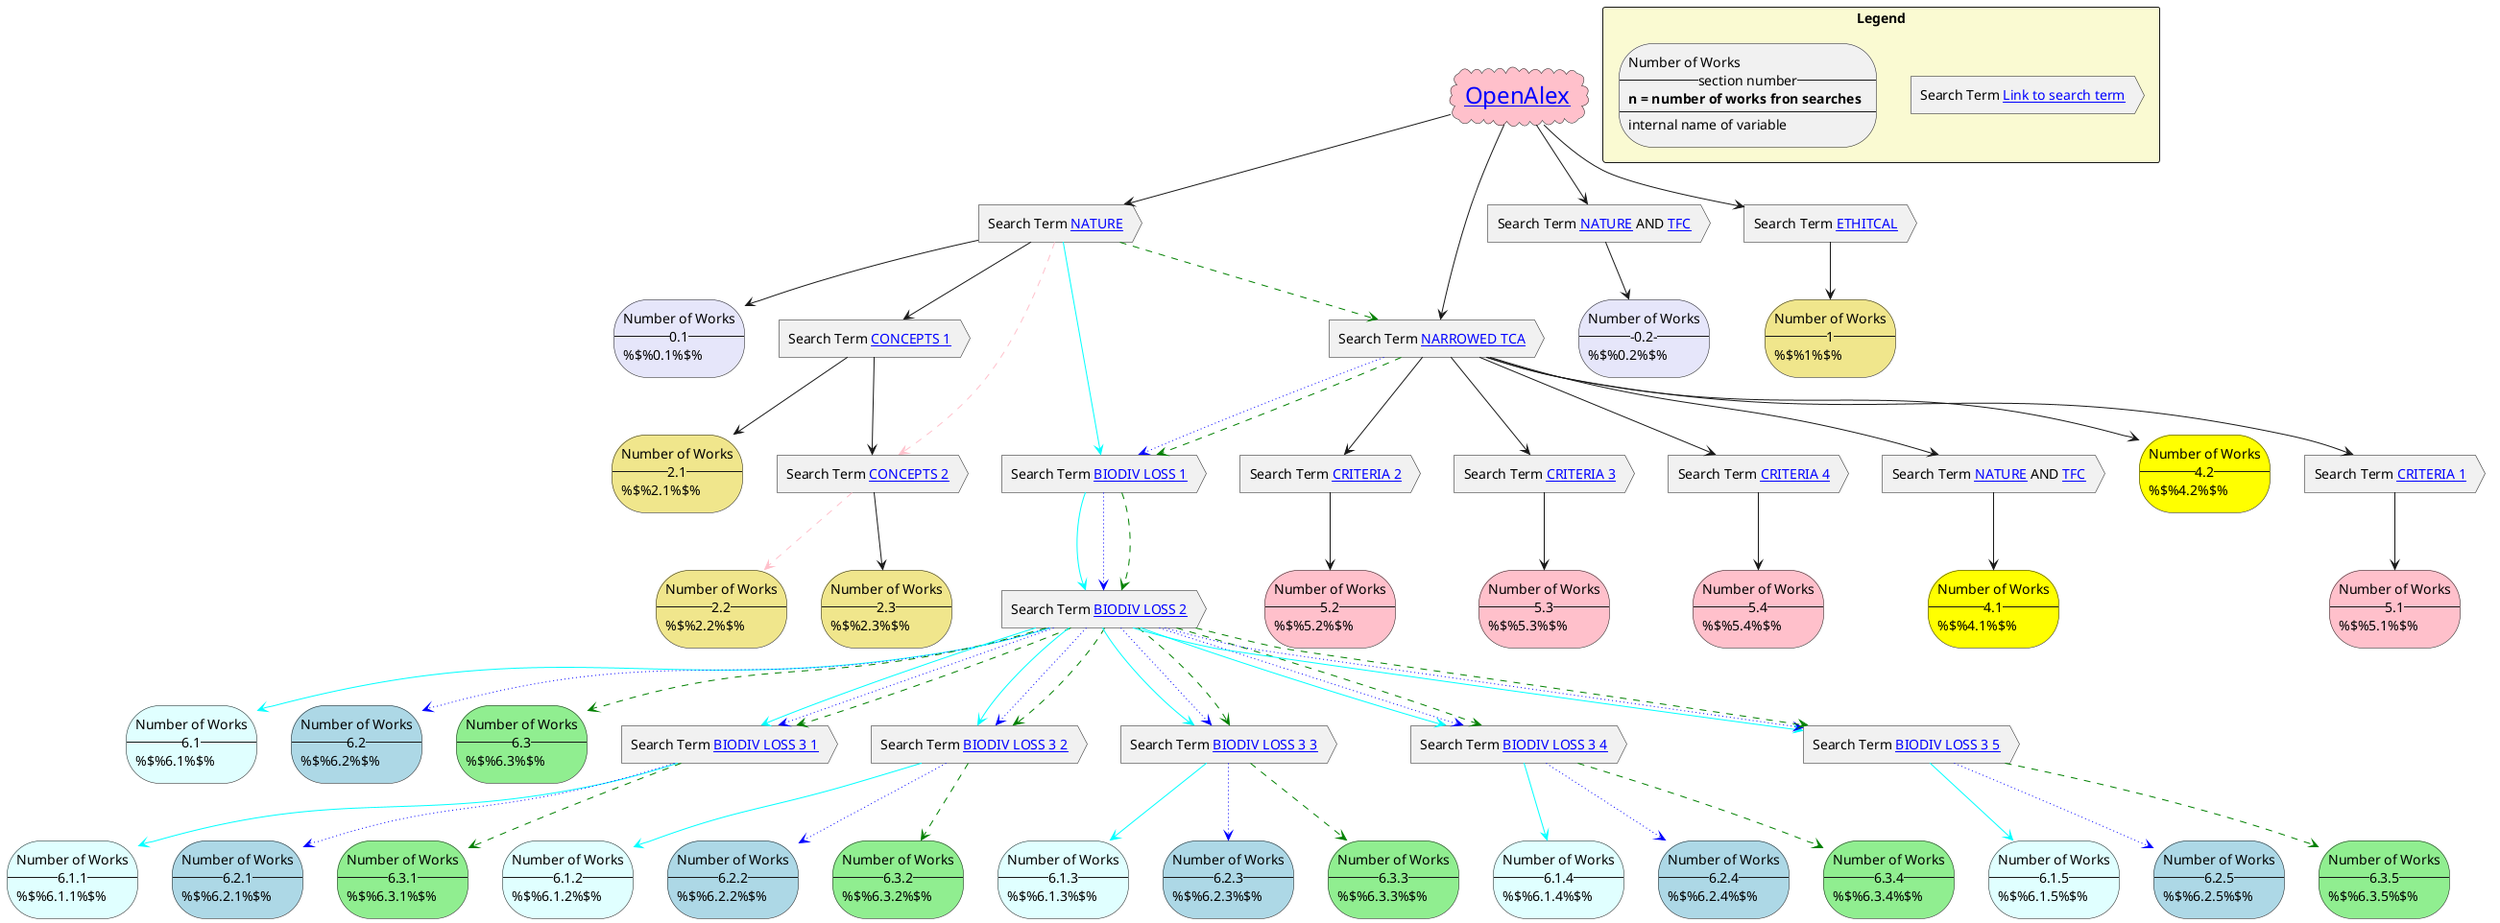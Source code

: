 @startuml Ch 1 evidence causes

' Ch 1 evidence causes
cloud "<size:24>[[https://openalex.org OpenAlex]]" as openalex #pink

' part 0
action "Search Term [[https://github.com/IPBES-Data/IPBES_TCA_Corpus/raw/DMR_final/tca_corpus/input/search%20terms/nature.txt NATURE]]" as ch1_nature
storage "Number of Works\n--0.1--\n%$%0.1%$%" as ch1_nature_count #Lavender
'
openalex --> ch1_nature
ch1_nature --> ch1_nature_count


action "Search Term [[https://github.com/IPBES-Data/IPBES_TCA_Corpus/raw/DMR_final/tca_corpus/input/search%20terms/nature.txt NATURE]] AND [[https://github.com/IPBES-Data/IPBES_TCA_Corpus/raw/DMR_final/tca_corpus/input/search%20terms/tfc.txt TFC]]" as ch1_tfc
storage "Number of Works\n---0.2---\n%$%0.2%$%" as ch1_tfc_count #Lavender
'
openalex --> ch1_tfc
ch1_tfc --> ch1_tfc_count


action "Search Term [[https://github.com/IPBES-Data/IPBES_TCA_Corpus/raw/DMR_final/tca_corpus/input/search%20terms/nature.txt NATURE]] AND [[https://github.com/IPBES-Data/IPBES_TCA_Corpus/raw/DMR_final/tca_corpus/input/search%20terms/tfc.txt TFC]]" as ch1_tca
' storage "Number of Works\n---0.3---" as ch1_tfc_count #Lavender
'
' openalex --> ch1_tca
' ch1_tfc --> ch1_tfc_count


' part 1
action "Search Term [[https://github.com/IPBES-Data/IPBES_TCA_Corpus/raw/DMR_final/ch1_evidence_causes/input/ethical.txt ETHITCAL]]" as ch1_ethical
storage "Number of Works\n--1--\n%$%1%$%" as ch1_ethical_count #Khaki
'
openalex --> ch1_ethical
ch1_ethical --> ch1_ethical_count

' part 2
action "Search Term [[https://github.com/IPBES-Data/IPBES_TCA_Corpus/raw/DMR_final/ch1_evidence_causes/input/concepts_1.txt CONCEPTS 1]]" as ch1_concepts_1
ch1_nature --> ch1_concepts_1
storage "Number of Works\n--2.1--\n%$%2.1%$%" as ch1_concepts_1_count #Khaki
ch1_concepts_1 --> ch1_concepts_1_count

action "Search Term [[https://github.com/IPBES-Data/IPBES_TCA_Corpus/raw/DMR_final/ch1_evidence_causes/input/concepts_2.txt CONCEPTS 2]]" as ch1_concepts_2
ch1_nature --> ch1_concepts_2 #pink;line.dashed
storage "Number of Works\n--2.2--\n%$%2.2%$%" as ch1_concepts_2_count #Khaki
ch1_concepts_2 --> ch1_concepts_2_count #pink;line.dashed

action "Search Term [[https://github.com/IPBES-Data/IPBES_TCA_Corpus/raw/DMR_final/ch1_evidence_causes/input/concepts_2.txt CONCEPTS 2]]" as ch1_concepts_2
ch1_concepts_1 --> ch1_concepts_2
storage "Number of Works\n--2.3--\n%$%2.3%$%" as ch1_concepts_1_concepts_2_count #Khaki
ch1_concepts_2 --> ch1_concepts_1_concepts_2_count


' part 4
action "Search Term [[https://github.com/IPBES-Data/IPBES_TCA_Corpus/raw/DMR_final/ch1_evidence_causes/input/narrowed_tca.txt NARROWED TCA]]" as ch1_narrowed_tca
'
openalex --> ch1_narrowed_tca
ch1_narrowed_tca --> ch1_tca
storage "Number of Works\n--4.1--\n%$%4.1%$%" as ch1_narrowed_tca_tca_count #Yellow
ch1_tca --> ch1_narrowed_tca_tca_count

storage "Number of Works\n--4.2--\n%$%4.2%$%" as ch1_narrowed_tca_count #Yellow
ch1_narrowed_tca --> ch1_narrowed_tca_count


' part 5
action "Search Term [[https://github.com/IPBES-Data/IPBES_TCA_Corpus/raw/DMR_final/ch1_evidence_causes/input/criteria_1.txt CRITERIA 1]]" as ch1_criteria_1
ch1_narrowed_tca --> ch1_criteria_1
storage "Number of Works\n--5.1--\n%$%5.1%$%" as ch1_narrowed_tca_criteria_1_count #pink
ch1_criteria_1 --> ch1_narrowed_tca_criteria_1_count

action "Search Term [[https://github.com/IPBES-Data/IPBES_TCA_Corpus/raw/DMR_final/ch1_evidence_causes/input/criteria_2.txt CRITERIA 2]]" as ch1_criteria_2
ch1_narrowed_tca --> ch1_criteria_2
storage "Number of Works\n--5.2--\n%$%5.2%$%" as ch1_narrowed_tca_criteria_2_count #pink
ch1_criteria_2 --> ch1_narrowed_tca_criteria_2_count


action "Search Term [[https://github.com/IPBES-Data/IPBES_TCA_Corpus/raw/DMR_final/ch1_evidence_causes/input/criteria_3.txt CRITERIA 3]]" as ch1_criteria_3
ch1_narrowed_tca --> ch1_criteria_3
storage "Number of Works\n--5.3--\n%$%5.3%$%" as ch1_narrowed_tca_criteria_3_count #pink
ch1_criteria_3 --> ch1_narrowed_tca_criteria_3_count


action "Search Term [[https://github.com/IPBES-Data/IPBES_TCA_Corpus/raw/DMR_final/ch1_evidence_causes/input/criteria_4.txt CRITERIA 4]]" as ch1_criteria_4
ch1_narrowed_tca --> ch1_criteria_4
storage "Number of Works\n--5.4--\n%$%5.4%$%" as ch1_narrowed_tca_criteria_4_count #pink
ch1_criteria_4 --> ch1_narrowed_tca_criteria_4_count


' part 6
action "Search Term [[https://github.com/IPBES-Data/IPBES_TCA_Corpus/raw/DMR_final/ch1_evidence_causes/input/biodiv_loss_1.txt BIODIV LOSS 1]]" as ch1_biodiv_loss_1
action "Search Term [[https://github.com/IPBES-Data/IPBES_TCA_Corpus/raw/DMR_final/ch1_evidence_causes/input/biodiv_loss_2.txt BIODIV LOSS 2]]" as ch1_biodiv_loss_2
ch1_nature --> ch1_biodiv_loss_1 #cyan
ch1_biodiv_loss_1 --> ch1_biodiv_loss_2 #cyan
storage "Number of Works\n--6.1--\n%$%6.1%$%" as ch1_nat_biodiv_loss_1_2_count #LightCyan
ch1_biodiv_loss_2 --> ch1_nat_biodiv_loss_1_2_count #cyan

ch1_narrowed_tca --> ch1_biodiv_loss_1 #blue;line.dotted
ch1_biodiv_loss_1 --> ch1_biodiv_loss_2 #blue;line.dotted
storage "Number of Works\n--6.2--\n%$%6.2%$%" as ch1_nar_biodiv_loss_1_2_count #lightblue
ch1_biodiv_loss_2 --> ch1_nar_biodiv_loss_1_2_count #blue;line.dotted

ch1_nature --> ch1_narrowed_tca #green;line.dashed
ch1_narrowed_tca --> ch1_biodiv_loss_1 #green;line.dashed
ch1_biodiv_loss_1 --> ch1_biodiv_loss_2 #green;line.dashed
storage "Number of Works\n--6.3--\n%$%6.3%$%" as ch1_nat_nar_biodiv_loss_1_2_count #lightgreen
ch1_biodiv_loss_2 --> ch1_nat_nar_biodiv_loss_1_2_count #green;line.dashed


action "Search Term [[https://github.com/IPBES-Data/IPBES_TCA_Corpus/raw/DMR_final/ch1_evidence_causes/input/biodiv_loss_3_1.txt BIODIV LOSS 3 1]]" as ch1_biodiv_loss_3_1
action "Search Term [[https://github.com/IPBES-Data/IPBES_TCA_Corpus/raw/DMR_final/ch1_evidence_causes/input/biodiv_loss_3_2.txt BIODIV LOSS 3 2]]" as ch1_biodiv_loss_3_2
action "Search Term [[https://github.com/IPBES-Data/IPBES_TCA_Corpus/raw/DMR_final/ch1_evidence_causes/input/biodiv_loss_3_3.txt BIODIV LOSS 3 3]]" as ch1_biodiv_loss_3_3
action "Search Term [[https://github.com/IPBES-Data/IPBES_TCA_Corpus/raw/DMR_final/ch1_evidence_causes/input/biodiv_loss_3_4.txt BIODIV LOSS 3 4]]" as ch1_biodiv_loss_3_4
action "Search Term [[https://github.com/IPBES-Data/IPBES_TCA_Corpus/raw/DMR_final/ch1_evidence_causes/input/biodiv_loss_3_5.txt BIODIV LOSS 3 5]]" as ch1_biodiv_loss_3_5

ch1_biodiv_loss_2 --> ch1_biodiv_loss_3_1 #cyan
storage "Number of Works\n--6.1.1--\n%$%6.1.1%$%" as ch1_nat_biodiv_loss_1_2_3_1_count #lightcyan
ch1_biodiv_loss_3_1 --> ch1_nat_biodiv_loss_1_2_3_1_count #cyan

ch1_biodiv_loss_2 --> ch1_biodiv_loss_3_2 #cyan
storage "Number of Works\n--6.1.2--\n%$%6.1.2%$%" as ch1_nat_biodiv_loss_1_2_3_2_count #lightcyan
ch1_biodiv_loss_3_2 --> ch1_nat_biodiv_loss_1_2_3_2_count #cyan

ch1_biodiv_loss_2 --> ch1_biodiv_loss_3_3 #cyan
storage "Number of Works\n--6.1.3--\n%$%6.1.3%$%" as ch1_nat_biodiv_loss_1_2_3_3_count #lightcyan
ch1_biodiv_loss_3_3 --> ch1_nat_biodiv_loss_1_2_3_3_count #cyan

ch1_biodiv_loss_2 --> ch1_biodiv_loss_3_4 #cyan
storage "Number of Works\n--6.1.4--\n%$%6.1.4%$%" as ch1_nat_biodiv_loss_1_2_3_4_count #lightcyan
ch1_biodiv_loss_3_4 --> ch1_nat_biodiv_loss_1_2_3_4_count #cyan

ch1_biodiv_loss_2 --> ch1_biodiv_loss_3_5 #cyan
storage "Number of Works\n--6.1.5--\n%$%6.1.5%$%" as ch1_nat_biodiv_loss_1_2_3_5_count #lightcyan
ch1_biodiv_loss_3_5 --> ch1_nat_biodiv_loss_1_2_3_5_count #cyan


ch1_biodiv_loss_2 --> ch1_biodiv_loss_3_1 #blue;line.dotted
storage "Number of Works\n--6.2.1--\n%$%6.2.1%$%" as ch1_nar_biodiv_biodiv_loss_1_2_3_1_count #lightblue
ch1_biodiv_loss_3_1 --> ch1_nar_biodiv_biodiv_loss_1_2_3_1_count #blue;line.dotted

ch1_biodiv_loss_2 --> ch1_biodiv_loss_3_2 #blue;line.dotted
storage "Number of Works\n--6.2.2--\n%$%6.2.2%$%" as ch1_nar_biodiv_biodiv_loss_1_2_3_2_count #lightblue
ch1_biodiv_loss_3_2 --> ch1_nar_biodiv_biodiv_loss_1_2_3_2_count #blue;line.dotted

ch1_biodiv_loss_2 --> ch1_biodiv_loss_3_3 #blue;line.dotted
storage "Number of Works\n--6.2.3--\n%$%6.2.3%$%" as ch1_nar_biodiv_biodiv_loss_1_2_3_3_count #lightblue
ch1_biodiv_loss_3_3 --> ch1_nar_biodiv_biodiv_loss_1_2_3_3_count #blue;line.dotted

ch1_biodiv_loss_2 --> ch1_biodiv_loss_3_4 #blue;line.dotted
storage "Number of Works\n--6.2.4--\n%$%6.2.4%$%" as ch1_nar_biodiv_biodiv_loss_1_2_3_4_count #lightblue
ch1_biodiv_loss_3_4 --> ch1_nar_biodiv_biodiv_loss_1_2_3_4_count #blue;line.dotted

ch1_biodiv_loss_2 --> ch1_biodiv_loss_3_5 #blue;line.dotted
storage "Number of Works\n--6.2.5--\n%$%6.2.5%$%" as ch1_nar_biodiv_biodiv_loss_1_2_3_5_count #lightblue
ch1_biodiv_loss_3_5 --> ch1_nar_biodiv_biodiv_loss_1_2_3_5_count #blue;line.dotted



ch1_biodiv_loss_2 --> ch1_biodiv_loss_3_1 #green;line.dashed
storage "Number of Works\n--6.3.1--\n%$%6.3.1%$%" as ch1_nat_nar_biodiv_loss_1_2_3_1_count #lightgreen
ch1_biodiv_loss_3_1 --> ch1_nat_nar_biodiv_loss_1_2_3_1_count #green;line.dashed

ch1_biodiv_loss_2 --> ch1_biodiv_loss_3_2 #green;line.dashed
storage "Number of Works\n--6.3.2--\n%$%6.3.2%$%" as ch1_nat_nar_biodiv_loss_1_2_3_2_count #lightgreen
ch1_biodiv_loss_3_2 --> ch1_nat_nar_biodiv_loss_1_2_3_2_count #green;line.dashed

ch1_biodiv_loss_2 --> ch1_biodiv_loss_3_3 #green;line.dashed
storage "Number of Works\n--6.3.3--\n%$%6.3.3%$%" as ch1_nat_nar_biodiv_loss_1_2_3_3_count #lightgreen
ch1_biodiv_loss_3_3 --> ch1_nat_nar_biodiv_loss_1_2_3_3_count #green;line.dashed

ch1_biodiv_loss_2 --> ch1_biodiv_loss_3_4 #green;line.dashed
storage "Number of Works\n--6.3.4--\n%$%6.3.4%$%" as ch1_nat_nar_biodiv_loss_1_2_3_4_count #lightgreen
ch1_biodiv_loss_3_4 --> ch1_nat_nar_biodiv_loss_1_2_3_4_count #green;line.dashed

ch1_biodiv_loss_2 --> ch1_biodiv_loss_3_5 #green;line.dashed
storage "Number of Works\n--6.3.5--\n%$%6.3.5%$%" as ch1_nat_nar_biodiv_loss_1_2_3_5_count #lightgreen
ch1_biodiv_loss_3_5 --> ch1_nat_nar_biodiv_loss_1_2_3_5_count #green;line.dashed


rectangle Legend #LightGoldenRodYellow{
    action "Search Term [[dummy Link to search term]]" as l_search
    storage "Number of Works\n--section number--\n**n = number of works fron searches**\n---\ninternal name of variable" as l_storage
} 






' database "TCA Authors Corpus" as corpus_a_tca
' database "TCA Topics Corpus" as corpus_t_tca

' action "Extract authors" as e_a_tca

' actor actor
' actor/ "actor/"
' agent agent
' artifact artifact
' boundary boundary
' card card
' circle circle
' collections collections
' component component
' control control
' entity entity
' file file
' folder folder
' frame frame
' hexagon hexagon
' interface interface
' label label
' node node
' package package
' person person
' process process
' queue queue
' rectangle rectangle
' stack stack
' storage storage
' usecase usecase
' usecase/ "usecase/"
@enduml
